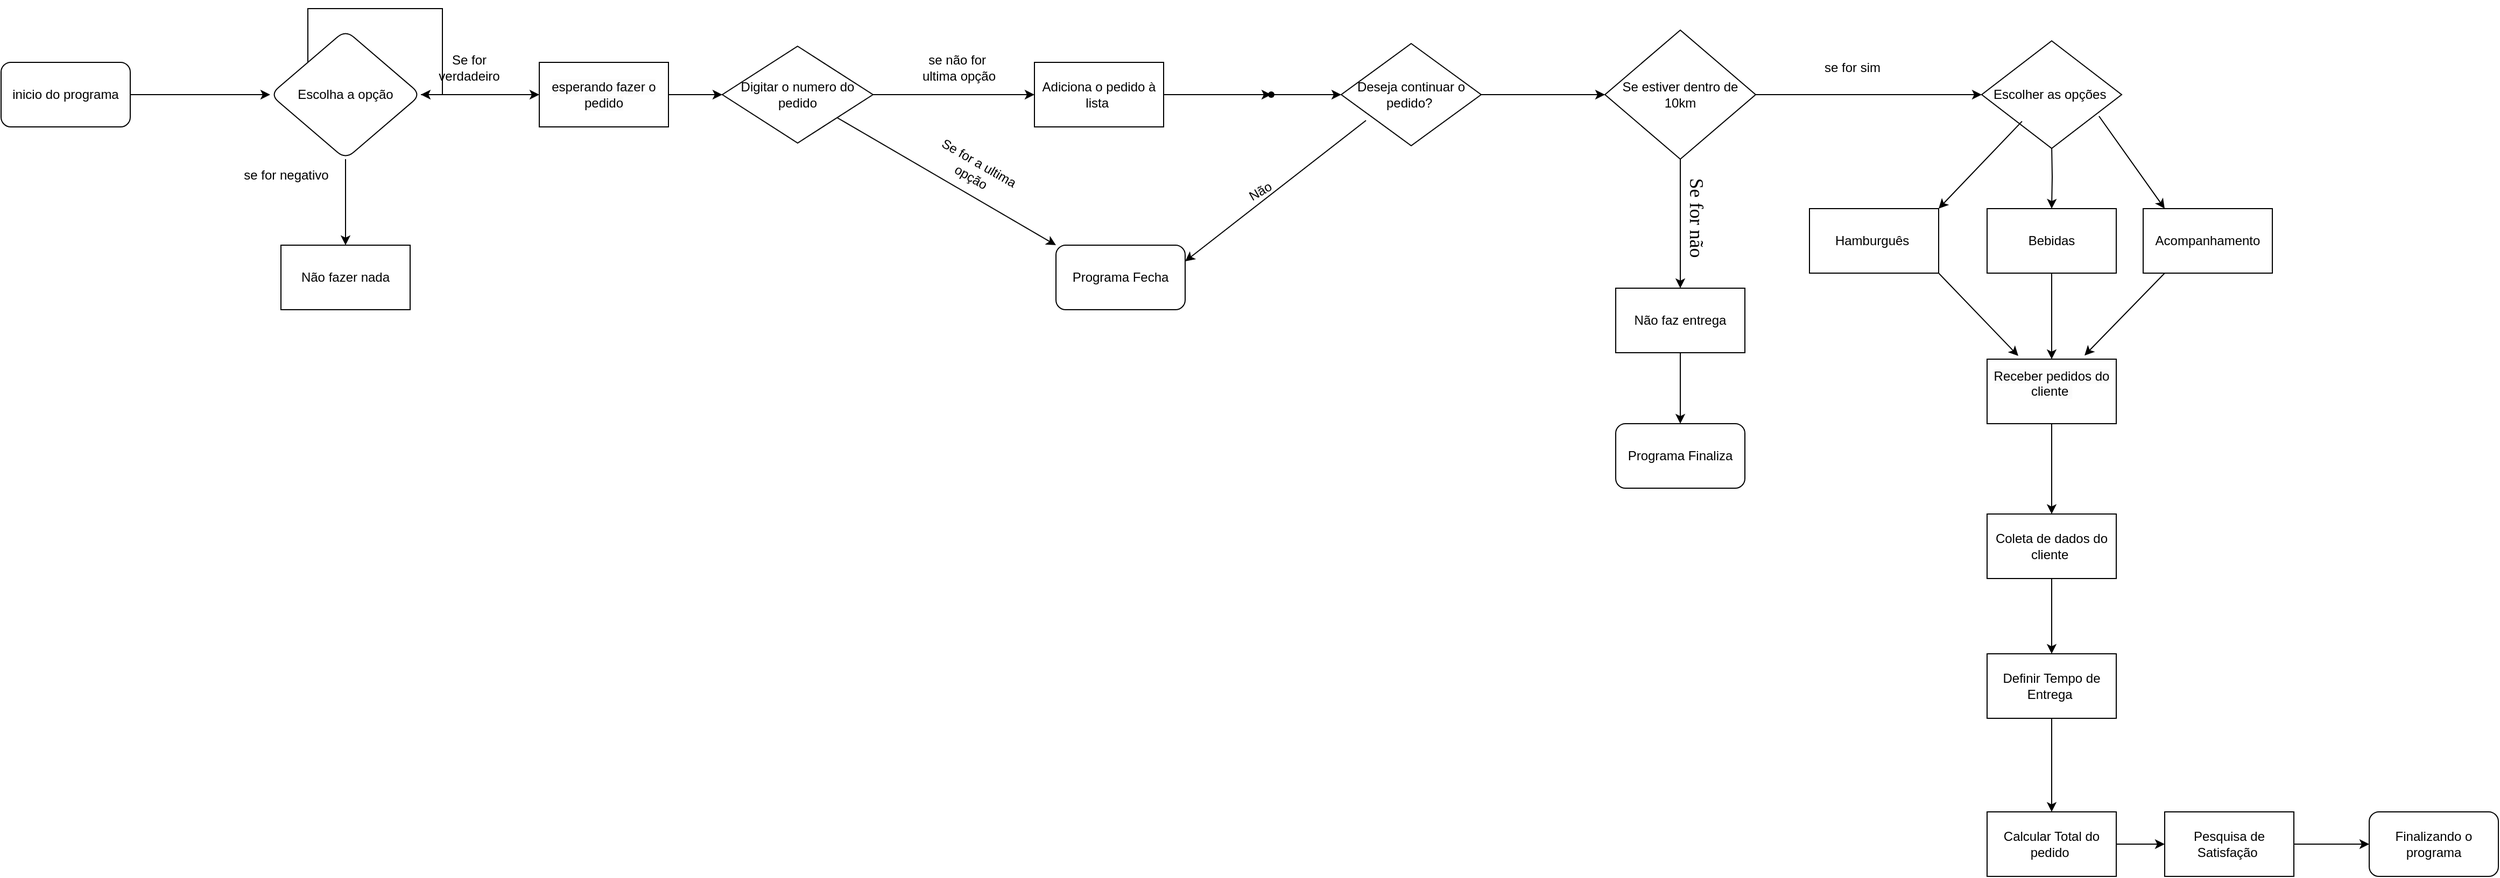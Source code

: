 <mxfile version="21.8.2" type="google">
  <diagram name="Página-1" id="QvOmm3envWWuyFIqOnHW">
    <mxGraphModel dx="2132" dy="1220" grid="1" gridSize="10" guides="1" tooltips="1" connect="1" arrows="1" fold="1" page="1" pageScale="1" pageWidth="1169" pageHeight="827" math="0" shadow="0">
      <root>
        <mxCell id="0" />
        <mxCell id="1" parent="0" />
        <mxCell id="94B4OTHHmM9ISjhRY65d-5" value="" style="edgeStyle=orthogonalEdgeStyle;rounded=0;orthogonalLoop=1;jettySize=auto;html=1;" parent="1" source="94B4OTHHmM9ISjhRY65d-2" target="94B4OTHHmM9ISjhRY65d-4" edge="1">
          <mxGeometry relative="1" as="geometry" />
        </mxCell>
        <mxCell id="94B4OTHHmM9ISjhRY65d-2" value="inicio do programa" style="rounded=1;whiteSpace=wrap;html=1;" parent="1" vertex="1">
          <mxGeometry x="10" y="70" width="120" height="60" as="geometry" />
        </mxCell>
        <mxCell id="94B4OTHHmM9ISjhRY65d-11" value="" style="edgeStyle=orthogonalEdgeStyle;rounded=0;orthogonalLoop=1;jettySize=auto;html=1;" parent="1" source="94B4OTHHmM9ISjhRY65d-4" edge="1">
          <mxGeometry relative="1" as="geometry">
            <mxPoint x="330" y="240" as="targetPoint" />
          </mxGeometry>
        </mxCell>
        <mxCell id="94B4OTHHmM9ISjhRY65d-4" value="Escolha a opção" style="rhombus;whiteSpace=wrap;html=1;rounded=1;" parent="1" vertex="1">
          <mxGeometry x="260" y="40" width="140" height="120" as="geometry" />
        </mxCell>
        <mxCell id="94B4OTHHmM9ISjhRY65d-8" value="Se for verdadeiro" style="text;html=1;strokeColor=none;fillColor=none;align=center;verticalAlign=middle;whiteSpace=wrap;rounded=0;" parent="1" vertex="1">
          <mxGeometry x="410" y="60" width="70" height="30" as="geometry" />
        </mxCell>
        <mxCell id="94B4OTHHmM9ISjhRY65d-9" value="se for negativo&lt;br&gt;" style="text;html=1;strokeColor=none;fillColor=none;align=center;verticalAlign=middle;whiteSpace=wrap;rounded=0;rotation=0;" parent="1" vertex="1">
          <mxGeometry x="230" y="160" width="90" height="30" as="geometry" />
        </mxCell>
        <mxCell id="94B4OTHHmM9ISjhRY65d-13" value="Não fazer nada" style="rounded=0;whiteSpace=wrap;html=1;" parent="1" vertex="1">
          <mxGeometry x="270" y="240" width="120" height="60" as="geometry" />
        </mxCell>
        <mxCell id="MmpJ82ShxrTPtFWRGjkG-3" value="" style="edgeStyle=orthogonalEdgeStyle;rounded=0;orthogonalLoop=1;jettySize=auto;html=1;" parent="1" source="94B4OTHHmM9ISjhRY65d-14" target="MmpJ82ShxrTPtFWRGjkG-2" edge="1">
          <mxGeometry relative="1" as="geometry" />
        </mxCell>
        <mxCell id="94B4OTHHmM9ISjhRY65d-14" value="Digitar o numero do pedido" style="rhombus;whiteSpace=wrap;html=1;rounded=0;" parent="1" vertex="1">
          <mxGeometry x="680" y="55" width="140" height="90" as="geometry" />
        </mxCell>
        <mxCell id="MmpJ82ShxrTPtFWRGjkG-46" value="" style="edgeStyle=orthogonalEdgeStyle;rounded=0;orthogonalLoop=1;jettySize=auto;html=1;" parent="1" source="MmpJ82ShxrTPtFWRGjkG-2" target="MmpJ82ShxrTPtFWRGjkG-45" edge="1">
          <mxGeometry relative="1" as="geometry" />
        </mxCell>
        <mxCell id="MmpJ82ShxrTPtFWRGjkG-2" value="Adiciona o pedido à lista&amp;nbsp;" style="whiteSpace=wrap;html=1;rounded=0;" parent="1" vertex="1">
          <mxGeometry x="970" y="70" width="120" height="60" as="geometry" />
        </mxCell>
        <mxCell id="MmpJ82ShxrTPtFWRGjkG-4" value="se não for&amp;nbsp; ultima opção" style="text;html=1;strokeColor=none;fillColor=none;align=center;verticalAlign=middle;whiteSpace=wrap;rounded=0;" parent="1" vertex="1">
          <mxGeometry x="860" y="60" width="80" height="30" as="geometry" />
        </mxCell>
        <mxCell id="MmpJ82ShxrTPtFWRGjkG-11" value="Se for a ultima opção" style="text;html=1;strokeColor=none;fillColor=none;align=center;verticalAlign=middle;whiteSpace=wrap;rounded=0;rotation=30;" parent="1" vertex="1">
          <mxGeometry x="860" y="155" width="110" height="30" as="geometry" />
        </mxCell>
        <mxCell id="4wVn_yp8ONfSx3okWcSY-6" value="" style="edgeStyle=orthogonalEdgeStyle;rounded=0;orthogonalLoop=1;jettySize=auto;html=1;" edge="1" parent="1" source="MmpJ82ShxrTPtFWRGjkG-12" target="MmpJ82ShxrTPtFWRGjkG-59">
          <mxGeometry relative="1" as="geometry" />
        </mxCell>
        <mxCell id="MmpJ82ShxrTPtFWRGjkG-12" value="Deseja continuar o pedido?&amp;nbsp;" style="rhombus;whiteSpace=wrap;html=1;sketch=0;rounded=0;" parent="1" vertex="1">
          <mxGeometry x="1255" y="52.5" width="130" height="95" as="geometry" />
        </mxCell>
        <mxCell id="MmpJ82ShxrTPtFWRGjkG-14" value="" style="endArrow=classic;html=1;rounded=0;exitX=0.177;exitY=0.753;exitDx=0;exitDy=0;entryX=1;entryY=0.25;entryDx=0;entryDy=0;exitPerimeter=0;" parent="1" source="MmpJ82ShxrTPtFWRGjkG-12" edge="1">
          <mxGeometry width="50" height="50" relative="1" as="geometry">
            <mxPoint x="1275" y="81.5" as="sourcePoint" />
            <mxPoint x="1110" y="255" as="targetPoint" />
            <Array as="points" />
          </mxGeometry>
        </mxCell>
        <mxCell id="MmpJ82ShxrTPtFWRGjkG-15" value="Não" style="text;html=1;strokeColor=none;fillColor=none;align=center;verticalAlign=middle;whiteSpace=wrap;rounded=0;rotation=-30;" parent="1" vertex="1">
          <mxGeometry x="1140" y="160" width="80" height="60" as="geometry" />
        </mxCell>
        <mxCell id="MmpJ82ShxrTPtFWRGjkG-22" value="" style="edgeStyle=orthogonalEdgeStyle;rounded=0;orthogonalLoop=1;jettySize=auto;html=1;" parent="1" target="MmpJ82ShxrTPtFWRGjkG-20" edge="1">
          <mxGeometry relative="1" as="geometry">
            <mxPoint x="1915" y="146" as="sourcePoint" />
          </mxGeometry>
        </mxCell>
        <mxCell id="MmpJ82ShxrTPtFWRGjkG-16" value="Escolher as opções&amp;nbsp;" style="rhombus;whiteSpace=wrap;html=1;sketch=0;rounded=0;" parent="1" vertex="1">
          <mxGeometry x="1850" y="50" width="130" height="100" as="geometry" />
        </mxCell>
        <mxCell id="MmpJ82ShxrTPtFWRGjkG-19" value="Hamburguês&amp;nbsp;" style="rounded=0;whiteSpace=wrap;html=1;" parent="1" vertex="1">
          <mxGeometry x="1690" y="206" width="120" height="60" as="geometry" />
        </mxCell>
        <mxCell id="MmpJ82ShxrTPtFWRGjkG-69" value="" style="edgeStyle=orthogonalEdgeStyle;rounded=0;orthogonalLoop=1;jettySize=auto;html=1;entryX=0.5;entryY=0;entryDx=0;entryDy=0;" parent="1" source="MmpJ82ShxrTPtFWRGjkG-20" target="MmpJ82ShxrTPtFWRGjkG-70" edge="1">
          <mxGeometry relative="1" as="geometry">
            <mxPoint x="1915" y="321" as="targetPoint" />
          </mxGeometry>
        </mxCell>
        <mxCell id="MmpJ82ShxrTPtFWRGjkG-20" value="Bebidas&lt;br&gt;" style="rounded=0;whiteSpace=wrap;html=1;" parent="1" vertex="1">
          <mxGeometry x="1855" y="206" width="120" height="60" as="geometry" />
        </mxCell>
        <mxCell id="MmpJ82ShxrTPtFWRGjkG-21" value="Acompanhamento" style="rounded=0;whiteSpace=wrap;html=1;" parent="1" vertex="1">
          <mxGeometry x="2000" y="206" width="120" height="60" as="geometry" />
        </mxCell>
        <mxCell id="MmpJ82ShxrTPtFWRGjkG-23" value="" style="endArrow=classic;html=1;rounded=0;entryX=1;entryY=0;entryDx=0;entryDy=0;" parent="1" target="MmpJ82ShxrTPtFWRGjkG-19" edge="1">
          <mxGeometry width="50" height="50" relative="1" as="geometry">
            <mxPoint x="1887.48" y="124.831" as="sourcePoint" />
            <mxPoint x="1810" y="286" as="targetPoint" />
          </mxGeometry>
        </mxCell>
        <mxCell id="MmpJ82ShxrTPtFWRGjkG-24" value="" style="endArrow=classic;html=1;rounded=0;exitX=0.838;exitY=0.74;exitDx=0;exitDy=0;exitPerimeter=0;entryX=0;entryY=0;entryDx=0;entryDy=0;" parent="1" edge="1">
          <mxGeometry width="50" height="50" relative="1" as="geometry">
            <mxPoint x="1958.94" y="120" as="sourcePoint" />
            <mxPoint x="2020" y="206" as="targetPoint" />
          </mxGeometry>
        </mxCell>
        <mxCell id="MmpJ82ShxrTPtFWRGjkG-29" value="" style="endArrow=classic;html=1;rounded=0;exitX=1;exitY=1;exitDx=0;exitDy=0;" parent="1" source="MmpJ82ShxrTPtFWRGjkG-19" edge="1">
          <mxGeometry width="50" height="50" relative="1" as="geometry">
            <mxPoint x="1760" y="336" as="sourcePoint" />
            <mxPoint x="1884" y="343" as="targetPoint" />
          </mxGeometry>
        </mxCell>
        <mxCell id="MmpJ82ShxrTPtFWRGjkG-35" value="" style="endArrow=classic;html=1;rounded=0;exitX=0;exitY=1;exitDx=0;exitDy=0;" parent="1" edge="1">
          <mxGeometry width="50" height="50" relative="1" as="geometry">
            <mxPoint x="2020" y="266" as="sourcePoint" />
            <mxPoint x="1945.543" y="342.584" as="targetPoint" />
          </mxGeometry>
        </mxCell>
        <mxCell id="MmpJ82ShxrTPtFWRGjkG-42" value="" style="endArrow=classic;html=1;rounded=0;exitX=1;exitY=0.5;exitDx=0;exitDy=0;entryX=0;entryY=0.5;entryDx=0;entryDy=0;" parent="1" source="94B4OTHHmM9ISjhRY65d-4" edge="1">
          <mxGeometry width="50" height="50" relative="1" as="geometry">
            <mxPoint x="460" y="100" as="sourcePoint" />
            <mxPoint x="510" y="100" as="targetPoint" />
          </mxGeometry>
        </mxCell>
        <mxCell id="MmpJ82ShxrTPtFWRGjkG-43" value="" style="endArrow=classic;html=1;rounded=0;exitX=1;exitY=0.5;exitDx=0;exitDy=0;entryX=0;entryY=0.5;entryDx=0;entryDy=0;" parent="1" target="94B4OTHHmM9ISjhRY65d-14" edge="1">
          <mxGeometry width="50" height="50" relative="1" as="geometry">
            <mxPoint x="630" y="100" as="sourcePoint" />
            <mxPoint x="510" y="50" as="targetPoint" />
            <Array as="points">
              <mxPoint x="650" y="100" />
            </Array>
          </mxGeometry>
        </mxCell>
        <mxCell id="MmpJ82ShxrTPtFWRGjkG-47" value="" style="edgeStyle=orthogonalEdgeStyle;rounded=0;orthogonalLoop=1;jettySize=auto;html=1;" parent="1" source="MmpJ82ShxrTPtFWRGjkG-45" target="MmpJ82ShxrTPtFWRGjkG-12" edge="1">
          <mxGeometry relative="1" as="geometry" />
        </mxCell>
        <mxCell id="MmpJ82ShxrTPtFWRGjkG-45" value="" style="shape=waypoint;sketch=0;size=6;pointerEvents=1;points=[];fillColor=default;resizable=0;rotatable=0;perimeter=centerPerimeter;snapToPoint=1;rounded=0;" parent="1" vertex="1">
          <mxGeometry x="1180" y="90" width="20" height="20" as="geometry" />
        </mxCell>
        <mxCell id="MmpJ82ShxrTPtFWRGjkG-49" style="edgeStyle=orthogonalEdgeStyle;rounded=0;orthogonalLoop=1;jettySize=auto;html=1;exitX=0;exitY=0;exitDx=0;exitDy=0;" parent="1" source="94B4OTHHmM9ISjhRY65d-4" target="94B4OTHHmM9ISjhRY65d-4" edge="1">
          <mxGeometry relative="1" as="geometry">
            <Array as="points">
              <mxPoint x="295" y="20" />
              <mxPoint x="420" y="20" />
              <mxPoint x="420" y="100" />
            </Array>
          </mxGeometry>
        </mxCell>
        <mxCell id="4wVn_yp8ONfSx3okWcSY-7" value="" style="edgeStyle=orthogonalEdgeStyle;rounded=0;orthogonalLoop=1;jettySize=auto;html=1;entryX=0.5;entryY=0;entryDx=0;entryDy=0;" edge="1" parent="1" source="MmpJ82ShxrTPtFWRGjkG-59" target="4wVn_yp8ONfSx3okWcSY-10">
          <mxGeometry relative="1" as="geometry">
            <mxPoint x="1570" y="210" as="targetPoint" />
          </mxGeometry>
        </mxCell>
        <mxCell id="4wVn_yp8ONfSx3okWcSY-12" value="" style="edgeStyle=orthogonalEdgeStyle;rounded=0;orthogonalLoop=1;jettySize=auto;html=1;" edge="1" parent="1" source="MmpJ82ShxrTPtFWRGjkG-59" target="MmpJ82ShxrTPtFWRGjkG-16">
          <mxGeometry relative="1" as="geometry" />
        </mxCell>
        <mxCell id="MmpJ82ShxrTPtFWRGjkG-59" value="Se estiver dentro de 10km" style="rhombus;whiteSpace=wrap;html=1;" parent="1" vertex="1">
          <mxGeometry x="1500" y="40" width="140" height="120" as="geometry" />
        </mxCell>
        <mxCell id="MmpJ82ShxrTPtFWRGjkG-66" value="" style="edgeStyle=orthogonalEdgeStyle;rounded=0;orthogonalLoop=1;jettySize=auto;html=1;" parent="1" source="MmpJ82ShxrTPtFWRGjkG-60" target="MmpJ82ShxrTPtFWRGjkG-65" edge="1">
          <mxGeometry relative="1" as="geometry" />
        </mxCell>
        <mxCell id="MmpJ82ShxrTPtFWRGjkG-60" value="Coleta de dados do cliente&amp;nbsp;" style="whiteSpace=wrap;html=1;" parent="1" vertex="1">
          <mxGeometry x="1855" y="490" width="120" height="60" as="geometry" />
        </mxCell>
        <mxCell id="MmpJ82ShxrTPtFWRGjkG-73" value="" style="edgeStyle=orthogonalEdgeStyle;rounded=0;orthogonalLoop=1;jettySize=auto;html=1;" parent="1" source="MmpJ82ShxrTPtFWRGjkG-65" target="MmpJ82ShxrTPtFWRGjkG-72" edge="1">
          <mxGeometry relative="1" as="geometry" />
        </mxCell>
        <mxCell id="MmpJ82ShxrTPtFWRGjkG-65" value="Definir Tempo de Entrega&amp;nbsp;" style="whiteSpace=wrap;html=1;" parent="1" vertex="1">
          <mxGeometry x="1855" y="620" width="120" height="60" as="geometry" />
        </mxCell>
        <mxCell id="4wVn_yp8ONfSx3okWcSY-13" value="" style="edgeStyle=orthogonalEdgeStyle;rounded=0;orthogonalLoop=1;jettySize=auto;html=1;" edge="1" parent="1" source="MmpJ82ShxrTPtFWRGjkG-70" target="MmpJ82ShxrTPtFWRGjkG-60">
          <mxGeometry relative="1" as="geometry" />
        </mxCell>
        <mxCell id="MmpJ82ShxrTPtFWRGjkG-70" value="&#xa;&lt;span style=&quot;color: rgb(0, 0, 0); font-family: Helvetica; font-size: 12px; font-style: normal; font-variant-ligatures: normal; font-variant-caps: normal; font-weight: 400; letter-spacing: normal; orphans: 2; text-align: center; text-indent: 0px; text-transform: none; widows: 2; word-spacing: 0px; -webkit-text-stroke-width: 0px; background-color: rgb(251, 251, 251); text-decoration-thickness: initial; text-decoration-style: initial; text-decoration-color: initial; float: none; display: inline !important;&quot;&gt;Receber pedidos do cliente&amp;nbsp;&lt;/span&gt;&#xa;&#xa;" style="rounded=0;whiteSpace=wrap;html=1;" parent="1" vertex="1">
          <mxGeometry x="1855" y="346" width="120" height="60" as="geometry" />
        </mxCell>
        <mxCell id="MmpJ82ShxrTPtFWRGjkG-75" value="" style="edgeStyle=orthogonalEdgeStyle;rounded=0;orthogonalLoop=1;jettySize=auto;html=1;" parent="1" source="MmpJ82ShxrTPtFWRGjkG-72" target="MmpJ82ShxrTPtFWRGjkG-74" edge="1">
          <mxGeometry relative="1" as="geometry" />
        </mxCell>
        <mxCell id="MmpJ82ShxrTPtFWRGjkG-72" value="Calcular Total do pedido&amp;nbsp;" style="whiteSpace=wrap;html=1;" parent="1" vertex="1">
          <mxGeometry x="1855" y="767" width="120" height="60" as="geometry" />
        </mxCell>
        <mxCell id="MmpJ82ShxrTPtFWRGjkG-79" value="" style="edgeStyle=orthogonalEdgeStyle;rounded=0;orthogonalLoop=1;jettySize=auto;html=1;" parent="1" source="MmpJ82ShxrTPtFWRGjkG-74" target="MmpJ82ShxrTPtFWRGjkG-80" edge="1">
          <mxGeometry relative="1" as="geometry">
            <mxPoint x="2195" y="710" as="targetPoint" />
          </mxGeometry>
        </mxCell>
        <mxCell id="MmpJ82ShxrTPtFWRGjkG-74" value="Pesquisa de Satisfação&amp;nbsp;" style="whiteSpace=wrap;html=1;" parent="1" vertex="1">
          <mxGeometry x="2020" y="767" width="120" height="60" as="geometry" />
        </mxCell>
        <mxCell id="MmpJ82ShxrTPtFWRGjkG-80" value="Finalizando o programa" style="rounded=1;whiteSpace=wrap;html=1;" parent="1" vertex="1">
          <mxGeometry x="2210" y="767" width="120" height="60" as="geometry" />
        </mxCell>
        <mxCell id="4wVn_yp8ONfSx3okWcSY-8" value="" style="endArrow=classic;html=1;rounded=0;entryX=0;entryY=0;entryDx=0;entryDy=0;" edge="1" parent="1" source="94B4OTHHmM9ISjhRY65d-14">
          <mxGeometry width="50" height="50" relative="1" as="geometry">
            <mxPoint x="1260" y="390" as="sourcePoint" />
            <mxPoint x="990" y="240" as="targetPoint" />
          </mxGeometry>
        </mxCell>
        <mxCell id="4wVn_yp8ONfSx3okWcSY-16" value="" style="edgeStyle=orthogonalEdgeStyle;rounded=0;orthogonalLoop=1;jettySize=auto;html=1;entryX=0.5;entryY=0;entryDx=0;entryDy=0;" edge="1" parent="1" source="4wVn_yp8ONfSx3okWcSY-10" target="4wVn_yp8ONfSx3okWcSY-17">
          <mxGeometry relative="1" as="geometry">
            <mxPoint x="1570" y="350" as="targetPoint" />
          </mxGeometry>
        </mxCell>
        <mxCell id="4wVn_yp8ONfSx3okWcSY-10" value="Não faz entrega" style="rounded=0;whiteSpace=wrap;html=1;" vertex="1" parent="1">
          <mxGeometry x="1510" y="280" width="120" height="60" as="geometry" />
        </mxCell>
        <mxCell id="4wVn_yp8ONfSx3okWcSY-17" value="Programa Finaliza" style="rounded=1;whiteSpace=wrap;html=1;" vertex="1" parent="1">
          <mxGeometry x="1510" y="406" width="120" height="60" as="geometry" />
        </mxCell>
        <mxCell id="4wVn_yp8ONfSx3okWcSY-19" value="Programa Fecha" style="rounded=1;whiteSpace=wrap;html=1;" vertex="1" parent="1">
          <mxGeometry x="990" y="240" width="120" height="60" as="geometry" />
        </mxCell>
        <mxCell id="4wVn_yp8ONfSx3okWcSY-20" value="se for sim" style="text;html=1;strokeColor=none;fillColor=none;align=center;verticalAlign=middle;whiteSpace=wrap;rounded=0;" vertex="1" parent="1">
          <mxGeometry x="1700" y="60" width="60" height="30" as="geometry" />
        </mxCell>
        <mxCell id="4wVn_yp8ONfSx3okWcSY-21" value="&lt;span style=&quot;font-size: 18px;&quot;&gt;Se for não&amp;nbsp;&lt;br&gt;&lt;br&gt;&lt;/span&gt;" style="text;html=1;align=center;verticalAlign=middle;whiteSpace=wrap;rounded=0;rotation=90;fontStyle=0;fontFamily=Times New Roman;" vertex="1" parent="1">
          <mxGeometry x="1530" y="194" width="88" height="46" as="geometry" />
        </mxCell>
        <mxCell id="4wVn_yp8ONfSx3okWcSY-22" value="&#xa;&lt;br style=&quot;border-color: var(--border-color); color: rgb(0, 0, 0); font-family: Helvetica; font-size: 12px; font-style: normal; font-variant-ligatures: normal; font-variant-caps: normal; font-weight: 400; letter-spacing: normal; orphans: 2; text-align: center; text-indent: 0px; text-transform: none; widows: 2; word-spacing: 0px; -webkit-text-stroke-width: 0px; background-color: rgb(251, 251, 251); text-decoration-thickness: initial; text-decoration-style: initial; text-decoration-color: initial;&quot;&gt;&lt;span style=&quot;border-color: var(--border-color); color: rgb(0, 0, 0); font-family: Helvetica; font-size: 12px; font-style: normal; font-variant-ligatures: normal; font-variant-caps: normal; font-weight: 400; letter-spacing: normal; orphans: 2; text-align: center; text-indent: 0px; text-transform: none; widows: 2; word-spacing: 0px; -webkit-text-stroke-width: 0px; text-decoration-thickness: initial; text-decoration-style: initial; text-decoration-color: initial; background-color: rgb(251, 251, 251); float: none; display: inline !important;&quot;&gt;esperando fazer o pedido&lt;/span&gt;&lt;br style=&quot;border-color: var(--border-color); color: rgb(0, 0, 0); font-family: Helvetica; font-size: 12px; font-style: normal; font-variant-ligatures: normal; font-variant-caps: normal; font-weight: 400; letter-spacing: normal; orphans: 2; text-align: center; text-indent: 0px; text-transform: none; widows: 2; word-spacing: 0px; -webkit-text-stroke-width: 0px; background-color: rgb(251, 251, 251); text-decoration-thickness: initial; text-decoration-style: initial; text-decoration-color: initial;&quot;&gt;&#xa;&#xa;" style="rounded=0;whiteSpace=wrap;html=1;" vertex="1" parent="1">
          <mxGeometry x="510" y="70" width="120" height="60" as="geometry" />
        </mxCell>
      </root>
    </mxGraphModel>
  </diagram>
</mxfile>
